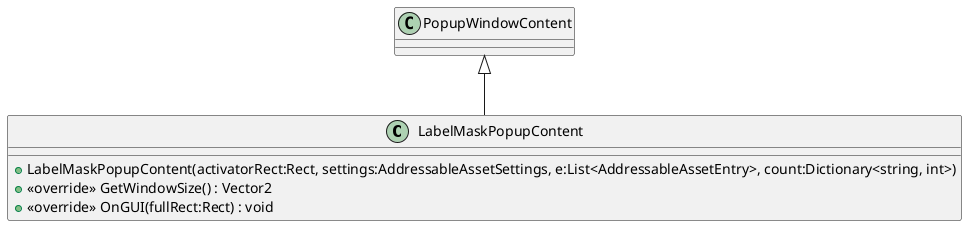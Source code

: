 @startuml
class LabelMaskPopupContent {
    + LabelMaskPopupContent(activatorRect:Rect, settings:AddressableAssetSettings, e:List<AddressableAssetEntry>, count:Dictionary<string, int>)
    + <<override>> GetWindowSize() : Vector2
    + <<override>> OnGUI(fullRect:Rect) : void
}
PopupWindowContent <|-- LabelMaskPopupContent
@enduml
